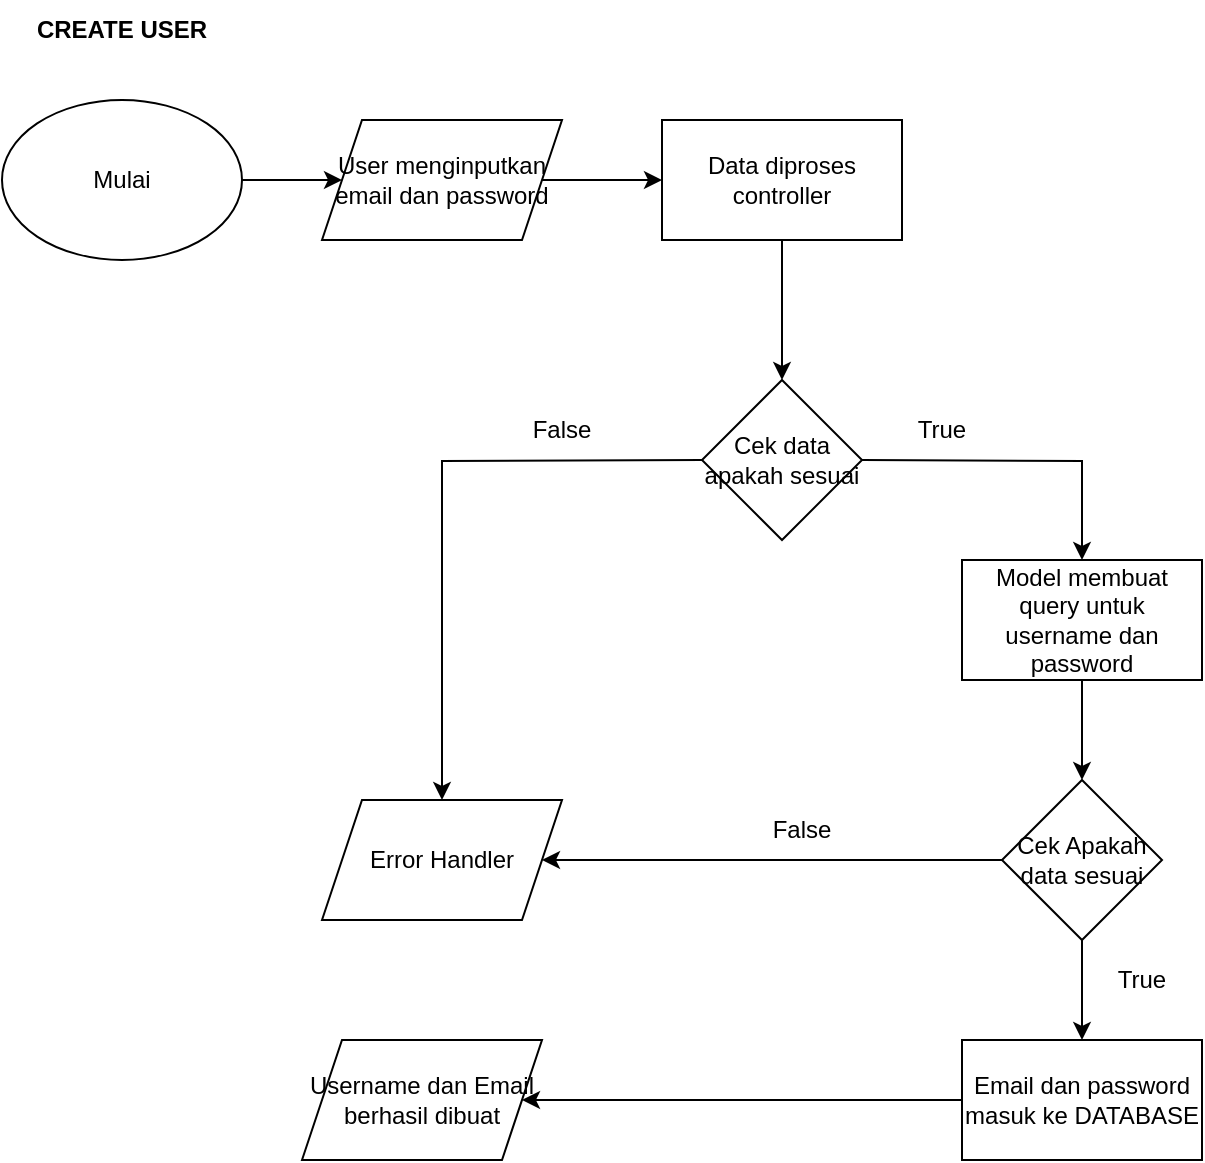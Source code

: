 <mxfile pages="4">
    <diagram name="Create User" id="VO0PXMgDct3GEuj_KM4o">
        <mxGraphModel dx="746" dy="568" grid="1" gridSize="10" guides="1" tooltips="1" connect="1" arrows="1" fold="1" page="1" pageScale="1" pageWidth="850" pageHeight="1100" math="0" shadow="0">
            <root>
                <mxCell id="0"/>
                <mxCell id="1" parent="0"/>
                <mxCell id="DY4otccSDajxdpRTdc-Q-31" style="edgeStyle=orthogonalEdgeStyle;rounded=0;orthogonalLoop=1;jettySize=auto;html=1;exitX=1;exitY=0.5;exitDx=0;exitDy=0;entryX=0;entryY=0.5;entryDx=0;entryDy=0;" parent="1" source="DY4otccSDajxdpRTdc-Q-28" target="DY4otccSDajxdpRTdc-Q-30" edge="1">
                    <mxGeometry relative="1" as="geometry"/>
                </mxCell>
                <mxCell id="DY4otccSDajxdpRTdc-Q-28" value="Mulai" style="ellipse;whiteSpace=wrap;html=1;" parent="1" vertex="1">
                    <mxGeometry x="50" y="90" width="120" height="80" as="geometry"/>
                </mxCell>
                <mxCell id="DY4otccSDajxdpRTdc-Q-34" style="edgeStyle=orthogonalEdgeStyle;rounded=0;orthogonalLoop=1;jettySize=auto;html=1;exitX=1;exitY=0.5;exitDx=0;exitDy=0;" parent="1" source="DY4otccSDajxdpRTdc-Q-30" edge="1">
                    <mxGeometry relative="1" as="geometry">
                        <mxPoint x="380" y="130" as="targetPoint"/>
                    </mxGeometry>
                </mxCell>
                <mxCell id="DY4otccSDajxdpRTdc-Q-30" value="User menginputkan email dan password" style="shape=parallelogram;perimeter=parallelogramPerimeter;whiteSpace=wrap;html=1;fixedSize=1;" parent="1" vertex="1">
                    <mxGeometry x="210" y="100" width="120" height="60" as="geometry"/>
                </mxCell>
                <mxCell id="DY4otccSDajxdpRTdc-Q-72" value="" style="edgeStyle=orthogonalEdgeStyle;rounded=0;orthogonalLoop=1;jettySize=auto;html=1;" parent="1" source="DY4otccSDajxdpRTdc-Q-35" target="DY4otccSDajxdpRTdc-Q-69" edge="1">
                    <mxGeometry relative="1" as="geometry"/>
                </mxCell>
                <mxCell id="DY4otccSDajxdpRTdc-Q-35" value="Data diproses controller" style="rounded=0;whiteSpace=wrap;html=1;" parent="1" vertex="1">
                    <mxGeometry x="380" y="100" width="120" height="60" as="geometry"/>
                </mxCell>
                <mxCell id="DY4otccSDajxdpRTdc-Q-42" style="edgeStyle=orthogonalEdgeStyle;rounded=0;orthogonalLoop=1;jettySize=auto;html=1;exitX=0.5;exitY=1;exitDx=0;exitDy=0;entryX=0.5;entryY=0;entryDx=0;entryDy=0;" parent="1" source="DY4otccSDajxdpRTdc-Q-58" target="DY4otccSDajxdpRTdc-Q-41" edge="1">
                    <mxGeometry relative="1" as="geometry"/>
                </mxCell>
                <mxCell id="DY4otccSDajxdpRTdc-Q-97" style="edgeStyle=orthogonalEdgeStyle;rounded=0;orthogonalLoop=1;jettySize=auto;html=1;exitX=0.5;exitY=1;exitDx=0;exitDy=0;entryX=0.5;entryY=0;entryDx=0;entryDy=0;" parent="1" source="DY4otccSDajxdpRTdc-Q-39" target="DY4otccSDajxdpRTdc-Q-58" edge="1">
                    <mxGeometry relative="1" as="geometry"/>
                </mxCell>
                <mxCell id="DY4otccSDajxdpRTdc-Q-39" value="Model membuat query untuk username dan password" style="rounded=0;whiteSpace=wrap;html=1;" parent="1" vertex="1">
                    <mxGeometry x="530" y="320" width="120" height="60" as="geometry"/>
                </mxCell>
                <mxCell id="DY4otccSDajxdpRTdc-Q-102" style="edgeStyle=orthogonalEdgeStyle;rounded=0;orthogonalLoop=1;jettySize=auto;html=1;exitX=0;exitY=0.5;exitDx=0;exitDy=0;" parent="1" source="DY4otccSDajxdpRTdc-Q-41" target="DY4otccSDajxdpRTdc-Q-48" edge="1">
                    <mxGeometry relative="1" as="geometry"/>
                </mxCell>
                <mxCell id="DY4otccSDajxdpRTdc-Q-41" value="Email dan password masuk ke DATABASE" style="rounded=0;whiteSpace=wrap;html=1;" parent="1" vertex="1">
                    <mxGeometry x="530" y="560" width="120" height="60" as="geometry"/>
                </mxCell>
                <mxCell id="DY4otccSDajxdpRTdc-Q-48" value="Username dan Email berhasil dibuat" style="shape=parallelogram;perimeter=parallelogramPerimeter;whiteSpace=wrap;html=1;fixedSize=1;" parent="1" vertex="1">
                    <mxGeometry x="200" y="560" width="120" height="60" as="geometry"/>
                </mxCell>
                <mxCell id="DY4otccSDajxdpRTdc-Q-62" style="edgeStyle=orthogonalEdgeStyle;rounded=0;orthogonalLoop=1;jettySize=auto;html=1;exitX=0;exitY=0.5;exitDx=0;exitDy=0;" parent="1" source="DY4otccSDajxdpRTdc-Q-58" target="DY4otccSDajxdpRTdc-Q-61" edge="1">
                    <mxGeometry relative="1" as="geometry"/>
                </mxCell>
                <mxCell id="DY4otccSDajxdpRTdc-Q-58" value="Cek Apakah data sesuai" style="rhombus;whiteSpace=wrap;html=1;" parent="1" vertex="1">
                    <mxGeometry x="550" y="430" width="80" height="80" as="geometry"/>
                </mxCell>
                <mxCell id="DY4otccSDajxdpRTdc-Q-61" value="Error Handler" style="shape=parallelogram;perimeter=parallelogramPerimeter;whiteSpace=wrap;html=1;fixedSize=1;" parent="1" vertex="1">
                    <mxGeometry x="210" y="440" width="120" height="60" as="geometry"/>
                </mxCell>
                <mxCell id="DY4otccSDajxdpRTdc-Q-80" style="edgeStyle=orthogonalEdgeStyle;rounded=0;orthogonalLoop=1;jettySize=auto;html=1;exitX=0;exitY=0.5;exitDx=0;exitDy=0;entryX=0.5;entryY=0;entryDx=0;entryDy=0;" parent="1" target="DY4otccSDajxdpRTdc-Q-61" edge="1">
                    <mxGeometry relative="1" as="geometry">
                        <mxPoint x="400" y="270" as="sourcePoint"/>
                    </mxGeometry>
                </mxCell>
                <mxCell id="DY4otccSDajxdpRTdc-Q-101" style="edgeStyle=orthogonalEdgeStyle;rounded=0;orthogonalLoop=1;jettySize=auto;html=1;exitX=1;exitY=0.5;exitDx=0;exitDy=0;entryX=0.5;entryY=0;entryDx=0;entryDy=0;" parent="1" target="DY4otccSDajxdpRTdc-Q-39" edge="1">
                    <mxGeometry relative="1" as="geometry">
                        <mxPoint x="480" y="270" as="sourcePoint"/>
                    </mxGeometry>
                </mxCell>
                <mxCell id="DY4otccSDajxdpRTdc-Q-69" value="Cek data apakah sesuai" style="rhombus;whiteSpace=wrap;html=1;" parent="1" vertex="1">
                    <mxGeometry x="400" y="230" width="80" height="80" as="geometry"/>
                </mxCell>
                <mxCell id="DY4otccSDajxdpRTdc-Q-81" value="False" style="text;html=1;strokeColor=none;fillColor=none;align=center;verticalAlign=middle;whiteSpace=wrap;rounded=0;" parent="1" vertex="1">
                    <mxGeometry x="300" y="240" width="60" height="30" as="geometry"/>
                </mxCell>
                <mxCell id="DY4otccSDajxdpRTdc-Q-82" value="True" style="text;html=1;strokeColor=none;fillColor=none;align=center;verticalAlign=middle;whiteSpace=wrap;rounded=0;" parent="1" vertex="1">
                    <mxGeometry x="490" y="240" width="60" height="30" as="geometry"/>
                </mxCell>
                <mxCell id="DY4otccSDajxdpRTdc-Q-103" value="True" style="text;html=1;strokeColor=none;fillColor=none;align=center;verticalAlign=middle;whiteSpace=wrap;rounded=0;" parent="1" vertex="1">
                    <mxGeometry x="600" y="510" width="40" height="40" as="geometry"/>
                </mxCell>
                <mxCell id="DY4otccSDajxdpRTdc-Q-104" value="False" style="text;html=1;strokeColor=none;fillColor=none;align=center;verticalAlign=middle;whiteSpace=wrap;rounded=0;" parent="1" vertex="1">
                    <mxGeometry x="420" y="440" width="60" height="30" as="geometry"/>
                </mxCell>
                <mxCell id="DY4otccSDajxdpRTdc-Q-105" value="&lt;b&gt;CREATE USER&lt;/b&gt;" style="text;html=1;strokeColor=none;fillColor=none;align=center;verticalAlign=middle;whiteSpace=wrap;rounded=0;" parent="1" vertex="1">
                    <mxGeometry x="65" y="40" width="90" height="30" as="geometry"/>
                </mxCell>
            </root>
        </mxGraphModel>
    </diagram>
    <diagram id="sPmP0zJQ7kIX-__Zc_k8" name="Read User">
        <mxGraphModel dx="746" dy="568" grid="1" gridSize="10" guides="1" tooltips="1" connect="1" arrows="1" fold="1" page="1" pageScale="1" pageWidth="850" pageHeight="1100" math="0" shadow="0">
            <root>
                <mxCell id="0"/>
                <mxCell id="1" parent="0"/>
                <mxCell id="4y_n7cyD1et5weqtV33_-1" value="&lt;b&gt;&lt;font style=&quot;font-size: 13px;&quot;&gt;READ USER&lt;/font&gt;&lt;/b&gt;" style="text;html=1;strokeColor=none;fillColor=none;align=center;verticalAlign=middle;whiteSpace=wrap;rounded=0;" parent="1" vertex="1">
                    <mxGeometry x="65" y="40" width="90" height="30" as="geometry"/>
                </mxCell>
                <mxCell id="i5xTpPjMUk0Muuft2voX-2" style="edgeStyle=orthogonalEdgeStyle;rounded=0;orthogonalLoop=1;jettySize=auto;html=1;exitX=1;exitY=0.5;exitDx=0;exitDy=0;" parent="1" source="7oJYlSLwEKLBqMUHggkW-1" target="i5xTpPjMUk0Muuft2voX-1" edge="1">
                    <mxGeometry relative="1" as="geometry"/>
                </mxCell>
                <mxCell id="7oJYlSLwEKLBqMUHggkW-1" value="Mulai" style="ellipse;whiteSpace=wrap;html=1;" parent="1" vertex="1">
                    <mxGeometry x="50" y="100" width="120" height="80" as="geometry"/>
                </mxCell>
                <mxCell id="TBRdnmHrDgwOO0cqakNo-2" style="edgeStyle=orthogonalEdgeStyle;rounded=0;orthogonalLoop=1;jettySize=auto;html=1;exitX=1;exitY=0.5;exitDx=0;exitDy=0;entryX=0;entryY=0.5;entryDx=0;entryDy=0;" parent="1" source="i5xTpPjMUk0Muuft2voX-1" target="TBRdnmHrDgwOO0cqakNo-1" edge="1">
                    <mxGeometry relative="1" as="geometry"/>
                </mxCell>
                <mxCell id="i5xTpPjMUk0Muuft2voX-1" value="User mengakses /users" style="shape=parallelogram;perimeter=parallelogramPerimeter;whiteSpace=wrap;html=1;fixedSize=1;" parent="1" vertex="1">
                    <mxGeometry x="230" y="105" width="130" height="70" as="geometry"/>
                </mxCell>
                <mxCell id="i5xTpPjMUk0Muuft2voX-7" style="edgeStyle=orthogonalEdgeStyle;rounded=0;orthogonalLoop=1;jettySize=auto;html=1;exitX=1;exitY=0.5;exitDx=0;exitDy=0;" parent="1" source="i5xTpPjMUk0Muuft2voX-3" target="i5xTpPjMUk0Muuft2voX-6" edge="1">
                    <mxGeometry relative="1" as="geometry"/>
                </mxCell>
                <mxCell id="i5xTpPjMUk0Muuft2voX-9" style="edgeStyle=orthogonalEdgeStyle;rounded=0;orthogonalLoop=1;jettySize=auto;html=1;exitX=0;exitY=0.5;exitDx=0;exitDy=0;" parent="1" source="i5xTpPjMUk0Muuft2voX-3" target="i5xTpPjMUk0Muuft2voX-8" edge="1">
                    <mxGeometry relative="1" as="geometry"/>
                </mxCell>
                <mxCell id="i5xTpPjMUk0Muuft2voX-3" value="Cek Data" style="rhombus;whiteSpace=wrap;html=1;" parent="1" vertex="1">
                    <mxGeometry x="445" y="230" width="80" height="80" as="geometry"/>
                </mxCell>
                <mxCell id="TBRdnmHrDgwOO0cqakNo-6" style="edgeStyle=orthogonalEdgeStyle;rounded=0;orthogonalLoop=1;jettySize=auto;html=1;exitX=0.5;exitY=1;exitDx=0;exitDy=0;entryX=0.5;entryY=0;entryDx=0;entryDy=0;" parent="1" source="i5xTpPjMUk0Muuft2voX-6" target="TBRdnmHrDgwOO0cqakNo-5" edge="1">
                    <mxGeometry relative="1" as="geometry"/>
                </mxCell>
                <mxCell id="i5xTpPjMUk0Muuft2voX-6" value="Model membuat query untuk mengambil user dari database" style="rounded=0;whiteSpace=wrap;html=1;" parent="1" vertex="1">
                    <mxGeometry x="570" y="350" width="120" height="60" as="geometry"/>
                </mxCell>
                <mxCell id="i5xTpPjMUk0Muuft2voX-8" value="Error Handler" style="shape=parallelogram;perimeter=parallelogramPerimeter;whiteSpace=wrap;html=1;fixedSize=1;" parent="1" vertex="1">
                    <mxGeometry x="270" y="350" width="120" height="60" as="geometry"/>
                </mxCell>
                <mxCell id="M42sO0-g0yBXwQWLdgag-1" value="Return Data" style="shape=parallelogram;perimeter=parallelogramPerimeter;whiteSpace=wrap;html=1;fixedSize=1;" parent="1" vertex="1">
                    <mxGeometry x="570" y="580" width="120" height="60" as="geometry"/>
                </mxCell>
                <mxCell id="TBRdnmHrDgwOO0cqakNo-3" style="edgeStyle=orthogonalEdgeStyle;rounded=0;orthogonalLoop=1;jettySize=auto;html=1;exitX=0.5;exitY=1;exitDx=0;exitDy=0;entryX=0.5;entryY=0;entryDx=0;entryDy=0;" parent="1" source="TBRdnmHrDgwOO0cqakNo-1" target="i5xTpPjMUk0Muuft2voX-3" edge="1">
                    <mxGeometry relative="1" as="geometry"/>
                </mxCell>
                <mxCell id="TBRdnmHrDgwOO0cqakNo-1" value="Perintah diproses controller" style="rounded=0;whiteSpace=wrap;html=1;" parent="1" vertex="1">
                    <mxGeometry x="425" y="110" width="120" height="60" as="geometry"/>
                </mxCell>
                <mxCell id="TBRdnmHrDgwOO0cqakNo-7" style="edgeStyle=orthogonalEdgeStyle;rounded=0;orthogonalLoop=1;jettySize=auto;html=1;exitX=0.5;exitY=1;exitDx=0;exitDy=0;" parent="1" source="TBRdnmHrDgwOO0cqakNo-5" target="M42sO0-g0yBXwQWLdgag-1" edge="1">
                    <mxGeometry relative="1" as="geometry"/>
                </mxCell>
                <mxCell id="TBRdnmHrDgwOO0cqakNo-8" style="edgeStyle=orthogonalEdgeStyle;rounded=0;orthogonalLoop=1;jettySize=auto;html=1;exitX=0;exitY=0.5;exitDx=0;exitDy=0;entryX=0.44;entryY=1.083;entryDx=0;entryDy=0;entryPerimeter=0;" parent="1" source="TBRdnmHrDgwOO0cqakNo-5" target="i5xTpPjMUk0Muuft2voX-8" edge="1">
                    <mxGeometry relative="1" as="geometry"/>
                </mxCell>
                <mxCell id="TBRdnmHrDgwOO0cqakNo-5" value="Cek data" style="rhombus;whiteSpace=wrap;html=1;" parent="1" vertex="1">
                    <mxGeometry x="590" y="440" width="80" height="80" as="geometry"/>
                </mxCell>
                <mxCell id="TBRdnmHrDgwOO0cqakNo-9" value="True" style="text;html=1;strokeColor=none;fillColor=none;align=center;verticalAlign=middle;whiteSpace=wrap;rounded=0;" parent="1" vertex="1">
                    <mxGeometry x="540" y="240" width="60" height="30" as="geometry"/>
                </mxCell>
                <mxCell id="TBRdnmHrDgwOO0cqakNo-10" value="False" style="text;html=1;strokeColor=none;fillColor=none;align=center;verticalAlign=middle;whiteSpace=wrap;rounded=0;" parent="1" vertex="1">
                    <mxGeometry x="365" y="240" width="60" height="30" as="geometry"/>
                </mxCell>
                <mxCell id="TBRdnmHrDgwOO0cqakNo-11" value="True" style="text;html=1;strokeColor=none;fillColor=none;align=center;verticalAlign=middle;whiteSpace=wrap;rounded=0;" parent="1" vertex="1">
                    <mxGeometry x="620" y="530" width="60" height="30" as="geometry"/>
                </mxCell>
                <mxCell id="TBRdnmHrDgwOO0cqakNo-12" value="False" style="text;html=1;strokeColor=none;fillColor=none;align=center;verticalAlign=middle;whiteSpace=wrap;rounded=0;" parent="1" vertex="1">
                    <mxGeometry x="440" y="450" width="60" height="30" as="geometry"/>
                </mxCell>
            </root>
        </mxGraphModel>
    </diagram>
    <diagram id="B0h6-wJV1qChxxII9eUX" name="Update User">
        <mxGraphModel dx="746" dy="568" grid="1" gridSize="10" guides="1" tooltips="1" connect="1" arrows="1" fold="1" page="1" pageScale="1" pageWidth="850" pageHeight="1100" math="0" shadow="0">
            <root>
                <mxCell id="0"/>
                <mxCell id="1" parent="0"/>
                <mxCell id="zUzomWhnLSFmh55Kbimp-1" style="edgeStyle=orthogonalEdgeStyle;rounded=0;orthogonalLoop=1;jettySize=auto;html=1;exitX=1;exitY=0.5;exitDx=0;exitDy=0;entryX=0;entryY=0.5;entryDx=0;entryDy=0;" parent="1" source="zUzomWhnLSFmh55Kbimp-2" target="zUzomWhnLSFmh55Kbimp-4" edge="1">
                    <mxGeometry relative="1" as="geometry"/>
                </mxCell>
                <mxCell id="zUzomWhnLSFmh55Kbimp-2" value="Mulai" style="ellipse;whiteSpace=wrap;html=1;" parent="1" vertex="1">
                    <mxGeometry x="50" y="110" width="120" height="80" as="geometry"/>
                </mxCell>
                <mxCell id="zUzomWhnLSFmh55Kbimp-3" style="edgeStyle=orthogonalEdgeStyle;rounded=0;orthogonalLoop=1;jettySize=auto;html=1;exitX=1;exitY=0.5;exitDx=0;exitDy=0;" parent="1" source="zUzomWhnLSFmh55Kbimp-4" edge="1">
                    <mxGeometry relative="1" as="geometry">
                        <mxPoint x="410" y="150" as="targetPoint"/>
                    </mxGeometry>
                </mxCell>
                <mxCell id="zUzomWhnLSFmh55Kbimp-4" value="User menginputkan ID yang akan diubah" style="shape=parallelogram;perimeter=parallelogramPerimeter;whiteSpace=wrap;html=1;fixedSize=1;" parent="1" vertex="1">
                    <mxGeometry x="240" y="120" width="120" height="60" as="geometry"/>
                </mxCell>
                <mxCell id="zUzomWhnLSFmh55Kbimp-5" value="" style="edgeStyle=orthogonalEdgeStyle;rounded=0;orthogonalLoop=1;jettySize=auto;html=1;" parent="1" source="zUzomWhnLSFmh55Kbimp-6" target="zUzomWhnLSFmh55Kbimp-18" edge="1">
                    <mxGeometry relative="1" as="geometry"/>
                </mxCell>
                <mxCell id="zUzomWhnLSFmh55Kbimp-6" value="Data diproses controller" style="rounded=0;whiteSpace=wrap;html=1;" parent="1" vertex="1">
                    <mxGeometry x="410" y="120" width="120" height="60" as="geometry"/>
                </mxCell>
                <mxCell id="w9bjafd2e3Id-BWGTYw5-1" value="" style="edgeStyle=orthogonalEdgeStyle;rounded=0;orthogonalLoop=1;jettySize=auto;html=1;" parent="1" source="zUzomWhnLSFmh55Kbimp-9" target="zUzomWhnLSFmh55Kbimp-11" edge="1">
                    <mxGeometry relative="1" as="geometry"/>
                </mxCell>
                <mxCell id="zUzomWhnLSFmh55Kbimp-9" value="Model membuat query untuk mengganti username dan password" style="rounded=0;whiteSpace=wrap;html=1;" parent="1" vertex="1">
                    <mxGeometry x="560" y="340" width="120" height="60" as="geometry"/>
                </mxCell>
                <mxCell id="zUzomWhnLSFmh55Kbimp-11" value="Email dan Password berhasil di update" style="rounded=0;whiteSpace=wrap;html=1;" parent="1" vertex="1">
                    <mxGeometry x="560" y="460" width="120" height="60" as="geometry"/>
                </mxCell>
                <mxCell id="zUzomWhnLSFmh55Kbimp-15" value="Error Handler" style="shape=parallelogram;perimeter=parallelogramPerimeter;whiteSpace=wrap;html=1;fixedSize=1;" parent="1" vertex="1">
                    <mxGeometry x="240" y="460" width="120" height="60" as="geometry"/>
                </mxCell>
                <mxCell id="zUzomWhnLSFmh55Kbimp-16" style="edgeStyle=orthogonalEdgeStyle;rounded=0;orthogonalLoop=1;jettySize=auto;html=1;exitX=0;exitY=0.5;exitDx=0;exitDy=0;entryX=0.5;entryY=0;entryDx=0;entryDy=0;" parent="1" target="zUzomWhnLSFmh55Kbimp-15" edge="1">
                    <mxGeometry relative="1" as="geometry">
                        <mxPoint x="430" y="290" as="sourcePoint"/>
                    </mxGeometry>
                </mxCell>
                <mxCell id="zUzomWhnLSFmh55Kbimp-17" style="edgeStyle=orthogonalEdgeStyle;rounded=0;orthogonalLoop=1;jettySize=auto;html=1;exitX=1;exitY=0.5;exitDx=0;exitDy=0;entryX=0.5;entryY=0;entryDx=0;entryDy=0;" parent="1" target="zUzomWhnLSFmh55Kbimp-9" edge="1">
                    <mxGeometry relative="1" as="geometry">
                        <mxPoint x="510" y="290" as="sourcePoint"/>
                    </mxGeometry>
                </mxCell>
                <mxCell id="zUzomWhnLSFmh55Kbimp-18" value="Cek data apakah sesuai" style="rhombus;whiteSpace=wrap;html=1;" parent="1" vertex="1">
                    <mxGeometry x="430" y="250" width="80" height="80" as="geometry"/>
                </mxCell>
                <mxCell id="zUzomWhnLSFmh55Kbimp-19" value="False" style="text;html=1;strokeColor=none;fillColor=none;align=center;verticalAlign=middle;whiteSpace=wrap;rounded=0;" parent="1" vertex="1">
                    <mxGeometry x="330" y="260" width="60" height="30" as="geometry"/>
                </mxCell>
                <mxCell id="zUzomWhnLSFmh55Kbimp-20" value="True" style="text;html=1;strokeColor=none;fillColor=none;align=center;verticalAlign=middle;whiteSpace=wrap;rounded=0;" parent="1" vertex="1">
                    <mxGeometry x="520" y="260" width="60" height="30" as="geometry"/>
                </mxCell>
                <mxCell id="xMauwr26X8buJ3qNjz7G-1" value="&lt;b&gt;&lt;font style=&quot;font-size: 13px;&quot;&gt;UPDATE USER&lt;/font&gt;&lt;/b&gt;" style="text;html=1;strokeColor=none;fillColor=none;align=center;verticalAlign=middle;whiteSpace=wrap;rounded=0;" parent="1" vertex="1">
                    <mxGeometry x="60" y="60" width="100" height="30" as="geometry"/>
                </mxCell>
            </root>
        </mxGraphModel>
    </diagram>
    <diagram id="_u2hbgTQO5nFKSVKCBpE" name="Delete User">
        <mxGraphModel dx="746" dy="568" grid="1" gridSize="10" guides="1" tooltips="1" connect="1" arrows="1" fold="1" page="1" pageScale="1" pageWidth="850" pageHeight="1100" math="0" shadow="0">
            <root>
                <mxCell id="0"/>
                <mxCell id="1" parent="0"/>
                <mxCell id="MWmwB0Nek50G7YFJnLAl-1" style="edgeStyle=orthogonalEdgeStyle;rounded=0;orthogonalLoop=1;jettySize=auto;html=1;exitX=1;exitY=0.5;exitDx=0;exitDy=0;entryX=0;entryY=0.5;entryDx=0;entryDy=0;" parent="1" source="MWmwB0Nek50G7YFJnLAl-2" target="MWmwB0Nek50G7YFJnLAl-4" edge="1">
                    <mxGeometry relative="1" as="geometry"/>
                </mxCell>
                <mxCell id="MWmwB0Nek50G7YFJnLAl-2" value="Mulai" style="ellipse;whiteSpace=wrap;html=1;" parent="1" vertex="1">
                    <mxGeometry x="50" y="110" width="120" height="80" as="geometry"/>
                </mxCell>
                <mxCell id="MWmwB0Nek50G7YFJnLAl-3" style="edgeStyle=orthogonalEdgeStyle;rounded=0;orthogonalLoop=1;jettySize=auto;html=1;exitX=1;exitY=0.5;exitDx=0;exitDy=0;" parent="1" source="MWmwB0Nek50G7YFJnLAl-4" edge="1">
                    <mxGeometry relative="1" as="geometry">
                        <mxPoint x="410" y="150" as="targetPoint"/>
                    </mxGeometry>
                </mxCell>
                <mxCell id="MWmwB0Nek50G7YFJnLAl-4" value="User menginputkan id yang akan dihapus" style="shape=parallelogram;perimeter=parallelogramPerimeter;whiteSpace=wrap;html=1;fixedSize=1;" parent="1" vertex="1">
                    <mxGeometry x="240" y="120" width="120" height="60" as="geometry"/>
                </mxCell>
                <mxCell id="MWmwB0Nek50G7YFJnLAl-5" value="" style="edgeStyle=orthogonalEdgeStyle;rounded=0;orthogonalLoop=1;jettySize=auto;html=1;" parent="1" source="MWmwB0Nek50G7YFJnLAl-6" target="MWmwB0Nek50G7YFJnLAl-16" edge="1">
                    <mxGeometry relative="1" as="geometry"/>
                </mxCell>
                <mxCell id="MWmwB0Nek50G7YFJnLAl-6" value="ID user diproses controller createUser" style="rounded=0;whiteSpace=wrap;html=1;" parent="1" vertex="1">
                    <mxGeometry x="410" y="120" width="120" height="60" as="geometry"/>
                </mxCell>
                <mxCell id="MWmwB0Nek50G7YFJnLAl-7" style="edgeStyle=orthogonalEdgeStyle;rounded=0;orthogonalLoop=1;jettySize=auto;html=1;exitX=0.5;exitY=1;exitDx=0;exitDy=0;entryX=0.5;entryY=0;entryDx=0;entryDy=0;" parent="1" source="MWmwB0Nek50G7YFJnLAl-12" target="MWmwB0Nek50G7YFJnLAl-10" edge="1">
                    <mxGeometry relative="1" as="geometry"/>
                </mxCell>
                <mxCell id="MWmwB0Nek50G7YFJnLAl-8" style="edgeStyle=orthogonalEdgeStyle;rounded=0;orthogonalLoop=1;jettySize=auto;html=1;exitX=0.5;exitY=1;exitDx=0;exitDy=0;entryX=0.5;entryY=0;entryDx=0;entryDy=0;" parent="1" source="MWmwB0Nek50G7YFJnLAl-9" target="MWmwB0Nek50G7YFJnLAl-12" edge="1">
                    <mxGeometry relative="1" as="geometry"/>
                </mxCell>
                <mxCell id="MWmwB0Nek50G7YFJnLAl-9" value="Model membuat query untuk menghapus berdasarkan ID" style="rounded=0;whiteSpace=wrap;html=1;" parent="1" vertex="1">
                    <mxGeometry x="560" y="340" width="120" height="60" as="geometry"/>
                </mxCell>
                <mxCell id="MWmwB0Nek50G7YFJnLAl-10" value="Data berhasil dihapus berdasarkan ID" style="rounded=0;whiteSpace=wrap;html=1;" parent="1" vertex="1">
                    <mxGeometry x="560" y="600" width="120" height="60" as="geometry"/>
                </mxCell>
                <mxCell id="MWmwB0Nek50G7YFJnLAl-11" style="edgeStyle=orthogonalEdgeStyle;rounded=0;orthogonalLoop=1;jettySize=auto;html=1;exitX=0;exitY=0.5;exitDx=0;exitDy=0;" parent="1" source="MWmwB0Nek50G7YFJnLAl-12" target="MWmwB0Nek50G7YFJnLAl-13" edge="1">
                    <mxGeometry relative="1" as="geometry"/>
                </mxCell>
                <mxCell id="MWmwB0Nek50G7YFJnLAl-12" value="Cek Apakah data sesuai" style="rhombus;whiteSpace=wrap;html=1;" parent="1" vertex="1">
                    <mxGeometry x="580" y="450" width="80" height="80" as="geometry"/>
                </mxCell>
                <mxCell id="MWmwB0Nek50G7YFJnLAl-13" value="Error Handler" style="shape=parallelogram;perimeter=parallelogramPerimeter;whiteSpace=wrap;html=1;fixedSize=1;" parent="1" vertex="1">
                    <mxGeometry x="240" y="460" width="120" height="60" as="geometry"/>
                </mxCell>
                <mxCell id="MWmwB0Nek50G7YFJnLAl-14" style="edgeStyle=orthogonalEdgeStyle;rounded=0;orthogonalLoop=1;jettySize=auto;html=1;exitX=0;exitY=0.5;exitDx=0;exitDy=0;entryX=0.5;entryY=0;entryDx=0;entryDy=0;" parent="1" target="MWmwB0Nek50G7YFJnLAl-13" edge="1">
                    <mxGeometry relative="1" as="geometry">
                        <mxPoint x="430" y="290" as="sourcePoint"/>
                    </mxGeometry>
                </mxCell>
                <mxCell id="MWmwB0Nek50G7YFJnLAl-15" style="edgeStyle=orthogonalEdgeStyle;rounded=0;orthogonalLoop=1;jettySize=auto;html=1;exitX=1;exitY=0.5;exitDx=0;exitDy=0;entryX=0.5;entryY=0;entryDx=0;entryDy=0;" parent="1" target="MWmwB0Nek50G7YFJnLAl-9" edge="1">
                    <mxGeometry relative="1" as="geometry">
                        <mxPoint x="510" y="290" as="sourcePoint"/>
                    </mxGeometry>
                </mxCell>
                <mxCell id="MWmwB0Nek50G7YFJnLAl-16" value="Cek data apakah sesuai" style="rhombus;whiteSpace=wrap;html=1;" parent="1" vertex="1">
                    <mxGeometry x="430" y="250" width="80" height="80" as="geometry"/>
                </mxCell>
                <mxCell id="MWmwB0Nek50G7YFJnLAl-17" value="False" style="text;html=1;strokeColor=none;fillColor=none;align=center;verticalAlign=middle;whiteSpace=wrap;rounded=0;" parent="1" vertex="1">
                    <mxGeometry x="330" y="260" width="60" height="30" as="geometry"/>
                </mxCell>
                <mxCell id="MWmwB0Nek50G7YFJnLAl-18" value="True" style="text;html=1;strokeColor=none;fillColor=none;align=center;verticalAlign=middle;whiteSpace=wrap;rounded=0;" parent="1" vertex="1">
                    <mxGeometry x="520" y="260" width="60" height="30" as="geometry"/>
                </mxCell>
                <mxCell id="MWmwB0Nek50G7YFJnLAl-19" value="True" style="text;html=1;strokeColor=none;fillColor=none;align=center;verticalAlign=middle;whiteSpace=wrap;rounded=0;" parent="1" vertex="1">
                    <mxGeometry x="620" y="540" width="40" height="40" as="geometry"/>
                </mxCell>
                <mxCell id="MWmwB0Nek50G7YFJnLAl-20" value="False" style="text;html=1;strokeColor=none;fillColor=none;align=center;verticalAlign=middle;whiteSpace=wrap;rounded=0;" parent="1" vertex="1">
                    <mxGeometry x="440" y="460" width="60" height="30" as="geometry"/>
                </mxCell>
                <mxCell id="MWmwB0Nek50G7YFJnLAl-21" value="&lt;b&gt;&lt;font style=&quot;font-size: 13px;&quot;&gt;DELETE USER&lt;/font&gt;&lt;/b&gt;" style="text;html=1;strokeColor=none;fillColor=none;align=center;verticalAlign=middle;whiteSpace=wrap;rounded=0;" parent="1" vertex="1">
                    <mxGeometry x="60" y="60" width="100" height="30" as="geometry"/>
                </mxCell>
            </root>
        </mxGraphModel>
    </diagram>
</mxfile>
